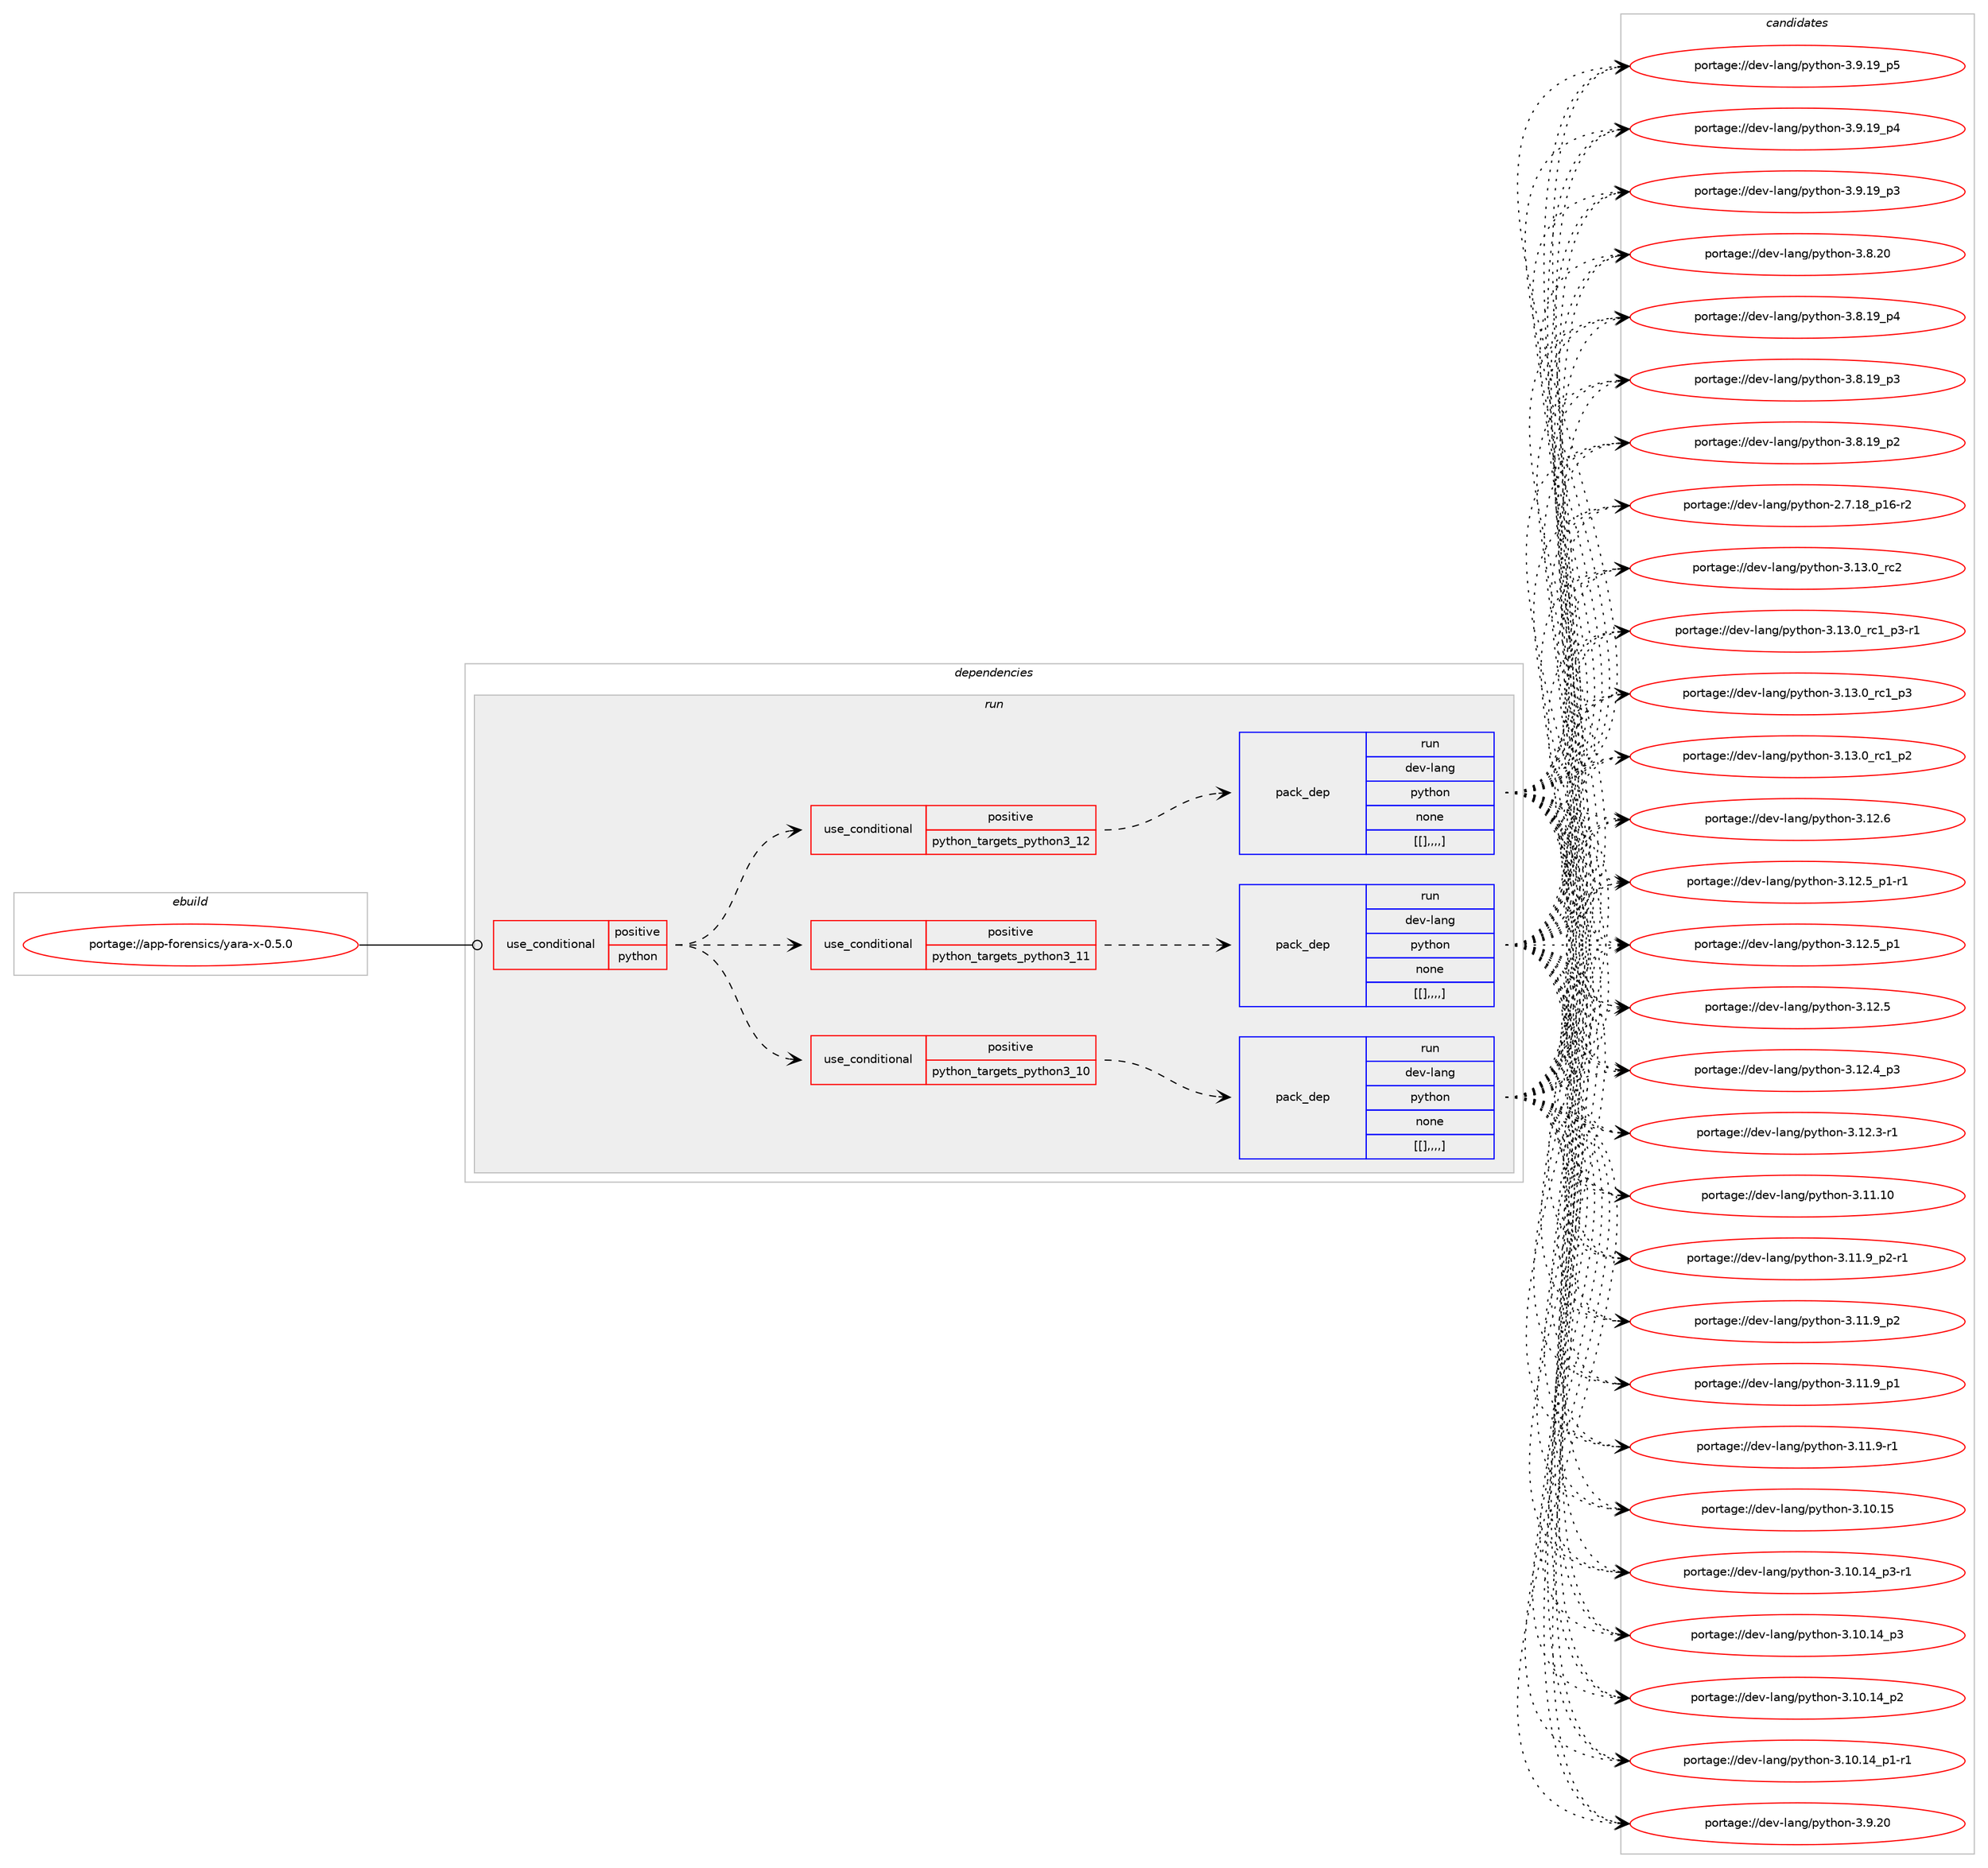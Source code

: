 digraph prolog {

# *************
# Graph options
# *************

newrank=true;
concentrate=true;
compound=true;
graph [rankdir=LR,fontname=Helvetica,fontsize=10,ranksep=1.5];#, ranksep=2.5, nodesep=0.2];
edge  [arrowhead=vee];
node  [fontname=Helvetica,fontsize=10];

# **********
# The ebuild
# **********

subgraph cluster_leftcol {
color=gray;
label=<<i>ebuild</i>>;
id [label="portage://app-forensics/yara-x-0.5.0", color=red, width=4, href="../app-forensics/yara-x-0.5.0.svg"];
}

# ****************
# The dependencies
# ****************

subgraph cluster_midcol {
color=gray;
label=<<i>dependencies</i>>;
subgraph cluster_compile {
fillcolor="#eeeeee";
style=filled;
label=<<i>compile</i>>;
}
subgraph cluster_compileandrun {
fillcolor="#eeeeee";
style=filled;
label=<<i>compile and run</i>>;
}
subgraph cluster_run {
fillcolor="#eeeeee";
style=filled;
label=<<i>run</i>>;
subgraph cond10939 {
dependency36799 [label=<<TABLE BORDER="0" CELLBORDER="1" CELLSPACING="0" CELLPADDING="4"><TR><TD ROWSPAN="3" CELLPADDING="10">use_conditional</TD></TR><TR><TD>positive</TD></TR><TR><TD>python</TD></TR></TABLE>>, shape=none, color=red];
subgraph cond10940 {
dependency36800 [label=<<TABLE BORDER="0" CELLBORDER="1" CELLSPACING="0" CELLPADDING="4"><TR><TD ROWSPAN="3" CELLPADDING="10">use_conditional</TD></TR><TR><TD>positive</TD></TR><TR><TD>python_targets_python3_10</TD></TR></TABLE>>, shape=none, color=red];
subgraph pack25488 {
dependency36801 [label=<<TABLE BORDER="0" CELLBORDER="1" CELLSPACING="0" CELLPADDING="4" WIDTH="220"><TR><TD ROWSPAN="6" CELLPADDING="30">pack_dep</TD></TR><TR><TD WIDTH="110">run</TD></TR><TR><TD>dev-lang</TD></TR><TR><TD>python</TD></TR><TR><TD>none</TD></TR><TR><TD>[[],,,,]</TD></TR></TABLE>>, shape=none, color=blue];
}
dependency36800:e -> dependency36801:w [weight=20,style="dashed",arrowhead="vee"];
}
dependency36799:e -> dependency36800:w [weight=20,style="dashed",arrowhead="vee"];
subgraph cond10941 {
dependency36802 [label=<<TABLE BORDER="0" CELLBORDER="1" CELLSPACING="0" CELLPADDING="4"><TR><TD ROWSPAN="3" CELLPADDING="10">use_conditional</TD></TR><TR><TD>positive</TD></TR><TR><TD>python_targets_python3_11</TD></TR></TABLE>>, shape=none, color=red];
subgraph pack25489 {
dependency36803 [label=<<TABLE BORDER="0" CELLBORDER="1" CELLSPACING="0" CELLPADDING="4" WIDTH="220"><TR><TD ROWSPAN="6" CELLPADDING="30">pack_dep</TD></TR><TR><TD WIDTH="110">run</TD></TR><TR><TD>dev-lang</TD></TR><TR><TD>python</TD></TR><TR><TD>none</TD></TR><TR><TD>[[],,,,]</TD></TR></TABLE>>, shape=none, color=blue];
}
dependency36802:e -> dependency36803:w [weight=20,style="dashed",arrowhead="vee"];
}
dependency36799:e -> dependency36802:w [weight=20,style="dashed",arrowhead="vee"];
subgraph cond10942 {
dependency36804 [label=<<TABLE BORDER="0" CELLBORDER="1" CELLSPACING="0" CELLPADDING="4"><TR><TD ROWSPAN="3" CELLPADDING="10">use_conditional</TD></TR><TR><TD>positive</TD></TR><TR><TD>python_targets_python3_12</TD></TR></TABLE>>, shape=none, color=red];
subgraph pack25490 {
dependency36805 [label=<<TABLE BORDER="0" CELLBORDER="1" CELLSPACING="0" CELLPADDING="4" WIDTH="220"><TR><TD ROWSPAN="6" CELLPADDING="30">pack_dep</TD></TR><TR><TD WIDTH="110">run</TD></TR><TR><TD>dev-lang</TD></TR><TR><TD>python</TD></TR><TR><TD>none</TD></TR><TR><TD>[[],,,,]</TD></TR></TABLE>>, shape=none, color=blue];
}
dependency36804:e -> dependency36805:w [weight=20,style="dashed",arrowhead="vee"];
}
dependency36799:e -> dependency36804:w [weight=20,style="dashed",arrowhead="vee"];
}
id:e -> dependency36799:w [weight=20,style="solid",arrowhead="odot"];
}
}

# **************
# The candidates
# **************

subgraph cluster_choices {
rank=same;
color=gray;
label=<<i>candidates</i>>;

subgraph choice25488 {
color=black;
nodesep=1;
choice10010111845108971101034711212111610411111045514649514648951149950 [label="portage://dev-lang/python-3.13.0_rc2", color=red, width=4,href="../dev-lang/python-3.13.0_rc2.svg"];
choice1001011184510897110103471121211161041111104551464951464895114994995112514511449 [label="portage://dev-lang/python-3.13.0_rc1_p3-r1", color=red, width=4,href="../dev-lang/python-3.13.0_rc1_p3-r1.svg"];
choice100101118451089711010347112121116104111110455146495146489511499499511251 [label="portage://dev-lang/python-3.13.0_rc1_p3", color=red, width=4,href="../dev-lang/python-3.13.0_rc1_p3.svg"];
choice100101118451089711010347112121116104111110455146495146489511499499511250 [label="portage://dev-lang/python-3.13.0_rc1_p2", color=red, width=4,href="../dev-lang/python-3.13.0_rc1_p2.svg"];
choice10010111845108971101034711212111610411111045514649504654 [label="portage://dev-lang/python-3.12.6", color=red, width=4,href="../dev-lang/python-3.12.6.svg"];
choice1001011184510897110103471121211161041111104551464950465395112494511449 [label="portage://dev-lang/python-3.12.5_p1-r1", color=red, width=4,href="../dev-lang/python-3.12.5_p1-r1.svg"];
choice100101118451089711010347112121116104111110455146495046539511249 [label="portage://dev-lang/python-3.12.5_p1", color=red, width=4,href="../dev-lang/python-3.12.5_p1.svg"];
choice10010111845108971101034711212111610411111045514649504653 [label="portage://dev-lang/python-3.12.5", color=red, width=4,href="../dev-lang/python-3.12.5.svg"];
choice100101118451089711010347112121116104111110455146495046529511251 [label="portage://dev-lang/python-3.12.4_p3", color=red, width=4,href="../dev-lang/python-3.12.4_p3.svg"];
choice100101118451089711010347112121116104111110455146495046514511449 [label="portage://dev-lang/python-3.12.3-r1", color=red, width=4,href="../dev-lang/python-3.12.3-r1.svg"];
choice1001011184510897110103471121211161041111104551464949464948 [label="portage://dev-lang/python-3.11.10", color=red, width=4,href="../dev-lang/python-3.11.10.svg"];
choice1001011184510897110103471121211161041111104551464949465795112504511449 [label="portage://dev-lang/python-3.11.9_p2-r1", color=red, width=4,href="../dev-lang/python-3.11.9_p2-r1.svg"];
choice100101118451089711010347112121116104111110455146494946579511250 [label="portage://dev-lang/python-3.11.9_p2", color=red, width=4,href="../dev-lang/python-3.11.9_p2.svg"];
choice100101118451089711010347112121116104111110455146494946579511249 [label="portage://dev-lang/python-3.11.9_p1", color=red, width=4,href="../dev-lang/python-3.11.9_p1.svg"];
choice100101118451089711010347112121116104111110455146494946574511449 [label="portage://dev-lang/python-3.11.9-r1", color=red, width=4,href="../dev-lang/python-3.11.9-r1.svg"];
choice1001011184510897110103471121211161041111104551464948464953 [label="portage://dev-lang/python-3.10.15", color=red, width=4,href="../dev-lang/python-3.10.15.svg"];
choice100101118451089711010347112121116104111110455146494846495295112514511449 [label="portage://dev-lang/python-3.10.14_p3-r1", color=red, width=4,href="../dev-lang/python-3.10.14_p3-r1.svg"];
choice10010111845108971101034711212111610411111045514649484649529511251 [label="portage://dev-lang/python-3.10.14_p3", color=red, width=4,href="../dev-lang/python-3.10.14_p3.svg"];
choice10010111845108971101034711212111610411111045514649484649529511250 [label="portage://dev-lang/python-3.10.14_p2", color=red, width=4,href="../dev-lang/python-3.10.14_p2.svg"];
choice100101118451089711010347112121116104111110455146494846495295112494511449 [label="portage://dev-lang/python-3.10.14_p1-r1", color=red, width=4,href="../dev-lang/python-3.10.14_p1-r1.svg"];
choice10010111845108971101034711212111610411111045514657465048 [label="portage://dev-lang/python-3.9.20", color=red, width=4,href="../dev-lang/python-3.9.20.svg"];
choice100101118451089711010347112121116104111110455146574649579511253 [label="portage://dev-lang/python-3.9.19_p5", color=red, width=4,href="../dev-lang/python-3.9.19_p5.svg"];
choice100101118451089711010347112121116104111110455146574649579511252 [label="portage://dev-lang/python-3.9.19_p4", color=red, width=4,href="../dev-lang/python-3.9.19_p4.svg"];
choice100101118451089711010347112121116104111110455146574649579511251 [label="portage://dev-lang/python-3.9.19_p3", color=red, width=4,href="../dev-lang/python-3.9.19_p3.svg"];
choice10010111845108971101034711212111610411111045514656465048 [label="portage://dev-lang/python-3.8.20", color=red, width=4,href="../dev-lang/python-3.8.20.svg"];
choice100101118451089711010347112121116104111110455146564649579511252 [label="portage://dev-lang/python-3.8.19_p4", color=red, width=4,href="../dev-lang/python-3.8.19_p4.svg"];
choice100101118451089711010347112121116104111110455146564649579511251 [label="portage://dev-lang/python-3.8.19_p3", color=red, width=4,href="../dev-lang/python-3.8.19_p3.svg"];
choice100101118451089711010347112121116104111110455146564649579511250 [label="portage://dev-lang/python-3.8.19_p2", color=red, width=4,href="../dev-lang/python-3.8.19_p2.svg"];
choice100101118451089711010347112121116104111110455046554649569511249544511450 [label="portage://dev-lang/python-2.7.18_p16-r2", color=red, width=4,href="../dev-lang/python-2.7.18_p16-r2.svg"];
dependency36801:e -> choice10010111845108971101034711212111610411111045514649514648951149950:w [style=dotted,weight="100"];
dependency36801:e -> choice1001011184510897110103471121211161041111104551464951464895114994995112514511449:w [style=dotted,weight="100"];
dependency36801:e -> choice100101118451089711010347112121116104111110455146495146489511499499511251:w [style=dotted,weight="100"];
dependency36801:e -> choice100101118451089711010347112121116104111110455146495146489511499499511250:w [style=dotted,weight="100"];
dependency36801:e -> choice10010111845108971101034711212111610411111045514649504654:w [style=dotted,weight="100"];
dependency36801:e -> choice1001011184510897110103471121211161041111104551464950465395112494511449:w [style=dotted,weight="100"];
dependency36801:e -> choice100101118451089711010347112121116104111110455146495046539511249:w [style=dotted,weight="100"];
dependency36801:e -> choice10010111845108971101034711212111610411111045514649504653:w [style=dotted,weight="100"];
dependency36801:e -> choice100101118451089711010347112121116104111110455146495046529511251:w [style=dotted,weight="100"];
dependency36801:e -> choice100101118451089711010347112121116104111110455146495046514511449:w [style=dotted,weight="100"];
dependency36801:e -> choice1001011184510897110103471121211161041111104551464949464948:w [style=dotted,weight="100"];
dependency36801:e -> choice1001011184510897110103471121211161041111104551464949465795112504511449:w [style=dotted,weight="100"];
dependency36801:e -> choice100101118451089711010347112121116104111110455146494946579511250:w [style=dotted,weight="100"];
dependency36801:e -> choice100101118451089711010347112121116104111110455146494946579511249:w [style=dotted,weight="100"];
dependency36801:e -> choice100101118451089711010347112121116104111110455146494946574511449:w [style=dotted,weight="100"];
dependency36801:e -> choice1001011184510897110103471121211161041111104551464948464953:w [style=dotted,weight="100"];
dependency36801:e -> choice100101118451089711010347112121116104111110455146494846495295112514511449:w [style=dotted,weight="100"];
dependency36801:e -> choice10010111845108971101034711212111610411111045514649484649529511251:w [style=dotted,weight="100"];
dependency36801:e -> choice10010111845108971101034711212111610411111045514649484649529511250:w [style=dotted,weight="100"];
dependency36801:e -> choice100101118451089711010347112121116104111110455146494846495295112494511449:w [style=dotted,weight="100"];
dependency36801:e -> choice10010111845108971101034711212111610411111045514657465048:w [style=dotted,weight="100"];
dependency36801:e -> choice100101118451089711010347112121116104111110455146574649579511253:w [style=dotted,weight="100"];
dependency36801:e -> choice100101118451089711010347112121116104111110455146574649579511252:w [style=dotted,weight="100"];
dependency36801:e -> choice100101118451089711010347112121116104111110455146574649579511251:w [style=dotted,weight="100"];
dependency36801:e -> choice10010111845108971101034711212111610411111045514656465048:w [style=dotted,weight="100"];
dependency36801:e -> choice100101118451089711010347112121116104111110455146564649579511252:w [style=dotted,weight="100"];
dependency36801:e -> choice100101118451089711010347112121116104111110455146564649579511251:w [style=dotted,weight="100"];
dependency36801:e -> choice100101118451089711010347112121116104111110455146564649579511250:w [style=dotted,weight="100"];
dependency36801:e -> choice100101118451089711010347112121116104111110455046554649569511249544511450:w [style=dotted,weight="100"];
}
subgraph choice25489 {
color=black;
nodesep=1;
choice10010111845108971101034711212111610411111045514649514648951149950 [label="portage://dev-lang/python-3.13.0_rc2", color=red, width=4,href="../dev-lang/python-3.13.0_rc2.svg"];
choice1001011184510897110103471121211161041111104551464951464895114994995112514511449 [label="portage://dev-lang/python-3.13.0_rc1_p3-r1", color=red, width=4,href="../dev-lang/python-3.13.0_rc1_p3-r1.svg"];
choice100101118451089711010347112121116104111110455146495146489511499499511251 [label="portage://dev-lang/python-3.13.0_rc1_p3", color=red, width=4,href="../dev-lang/python-3.13.0_rc1_p3.svg"];
choice100101118451089711010347112121116104111110455146495146489511499499511250 [label="portage://dev-lang/python-3.13.0_rc1_p2", color=red, width=4,href="../dev-lang/python-3.13.0_rc1_p2.svg"];
choice10010111845108971101034711212111610411111045514649504654 [label="portage://dev-lang/python-3.12.6", color=red, width=4,href="../dev-lang/python-3.12.6.svg"];
choice1001011184510897110103471121211161041111104551464950465395112494511449 [label="portage://dev-lang/python-3.12.5_p1-r1", color=red, width=4,href="../dev-lang/python-3.12.5_p1-r1.svg"];
choice100101118451089711010347112121116104111110455146495046539511249 [label="portage://dev-lang/python-3.12.5_p1", color=red, width=4,href="../dev-lang/python-3.12.5_p1.svg"];
choice10010111845108971101034711212111610411111045514649504653 [label="portage://dev-lang/python-3.12.5", color=red, width=4,href="../dev-lang/python-3.12.5.svg"];
choice100101118451089711010347112121116104111110455146495046529511251 [label="portage://dev-lang/python-3.12.4_p3", color=red, width=4,href="../dev-lang/python-3.12.4_p3.svg"];
choice100101118451089711010347112121116104111110455146495046514511449 [label="portage://dev-lang/python-3.12.3-r1", color=red, width=4,href="../dev-lang/python-3.12.3-r1.svg"];
choice1001011184510897110103471121211161041111104551464949464948 [label="portage://dev-lang/python-3.11.10", color=red, width=4,href="../dev-lang/python-3.11.10.svg"];
choice1001011184510897110103471121211161041111104551464949465795112504511449 [label="portage://dev-lang/python-3.11.9_p2-r1", color=red, width=4,href="../dev-lang/python-3.11.9_p2-r1.svg"];
choice100101118451089711010347112121116104111110455146494946579511250 [label="portage://dev-lang/python-3.11.9_p2", color=red, width=4,href="../dev-lang/python-3.11.9_p2.svg"];
choice100101118451089711010347112121116104111110455146494946579511249 [label="portage://dev-lang/python-3.11.9_p1", color=red, width=4,href="../dev-lang/python-3.11.9_p1.svg"];
choice100101118451089711010347112121116104111110455146494946574511449 [label="portage://dev-lang/python-3.11.9-r1", color=red, width=4,href="../dev-lang/python-3.11.9-r1.svg"];
choice1001011184510897110103471121211161041111104551464948464953 [label="portage://dev-lang/python-3.10.15", color=red, width=4,href="../dev-lang/python-3.10.15.svg"];
choice100101118451089711010347112121116104111110455146494846495295112514511449 [label="portage://dev-lang/python-3.10.14_p3-r1", color=red, width=4,href="../dev-lang/python-3.10.14_p3-r1.svg"];
choice10010111845108971101034711212111610411111045514649484649529511251 [label="portage://dev-lang/python-3.10.14_p3", color=red, width=4,href="../dev-lang/python-3.10.14_p3.svg"];
choice10010111845108971101034711212111610411111045514649484649529511250 [label="portage://dev-lang/python-3.10.14_p2", color=red, width=4,href="../dev-lang/python-3.10.14_p2.svg"];
choice100101118451089711010347112121116104111110455146494846495295112494511449 [label="portage://dev-lang/python-3.10.14_p1-r1", color=red, width=4,href="../dev-lang/python-3.10.14_p1-r1.svg"];
choice10010111845108971101034711212111610411111045514657465048 [label="portage://dev-lang/python-3.9.20", color=red, width=4,href="../dev-lang/python-3.9.20.svg"];
choice100101118451089711010347112121116104111110455146574649579511253 [label="portage://dev-lang/python-3.9.19_p5", color=red, width=4,href="../dev-lang/python-3.9.19_p5.svg"];
choice100101118451089711010347112121116104111110455146574649579511252 [label="portage://dev-lang/python-3.9.19_p4", color=red, width=4,href="../dev-lang/python-3.9.19_p4.svg"];
choice100101118451089711010347112121116104111110455146574649579511251 [label="portage://dev-lang/python-3.9.19_p3", color=red, width=4,href="../dev-lang/python-3.9.19_p3.svg"];
choice10010111845108971101034711212111610411111045514656465048 [label="portage://dev-lang/python-3.8.20", color=red, width=4,href="../dev-lang/python-3.8.20.svg"];
choice100101118451089711010347112121116104111110455146564649579511252 [label="portage://dev-lang/python-3.8.19_p4", color=red, width=4,href="../dev-lang/python-3.8.19_p4.svg"];
choice100101118451089711010347112121116104111110455146564649579511251 [label="portage://dev-lang/python-3.8.19_p3", color=red, width=4,href="../dev-lang/python-3.8.19_p3.svg"];
choice100101118451089711010347112121116104111110455146564649579511250 [label="portage://dev-lang/python-3.8.19_p2", color=red, width=4,href="../dev-lang/python-3.8.19_p2.svg"];
choice100101118451089711010347112121116104111110455046554649569511249544511450 [label="portage://dev-lang/python-2.7.18_p16-r2", color=red, width=4,href="../dev-lang/python-2.7.18_p16-r2.svg"];
dependency36803:e -> choice10010111845108971101034711212111610411111045514649514648951149950:w [style=dotted,weight="100"];
dependency36803:e -> choice1001011184510897110103471121211161041111104551464951464895114994995112514511449:w [style=dotted,weight="100"];
dependency36803:e -> choice100101118451089711010347112121116104111110455146495146489511499499511251:w [style=dotted,weight="100"];
dependency36803:e -> choice100101118451089711010347112121116104111110455146495146489511499499511250:w [style=dotted,weight="100"];
dependency36803:e -> choice10010111845108971101034711212111610411111045514649504654:w [style=dotted,weight="100"];
dependency36803:e -> choice1001011184510897110103471121211161041111104551464950465395112494511449:w [style=dotted,weight="100"];
dependency36803:e -> choice100101118451089711010347112121116104111110455146495046539511249:w [style=dotted,weight="100"];
dependency36803:e -> choice10010111845108971101034711212111610411111045514649504653:w [style=dotted,weight="100"];
dependency36803:e -> choice100101118451089711010347112121116104111110455146495046529511251:w [style=dotted,weight="100"];
dependency36803:e -> choice100101118451089711010347112121116104111110455146495046514511449:w [style=dotted,weight="100"];
dependency36803:e -> choice1001011184510897110103471121211161041111104551464949464948:w [style=dotted,weight="100"];
dependency36803:e -> choice1001011184510897110103471121211161041111104551464949465795112504511449:w [style=dotted,weight="100"];
dependency36803:e -> choice100101118451089711010347112121116104111110455146494946579511250:w [style=dotted,weight="100"];
dependency36803:e -> choice100101118451089711010347112121116104111110455146494946579511249:w [style=dotted,weight="100"];
dependency36803:e -> choice100101118451089711010347112121116104111110455146494946574511449:w [style=dotted,weight="100"];
dependency36803:e -> choice1001011184510897110103471121211161041111104551464948464953:w [style=dotted,weight="100"];
dependency36803:e -> choice100101118451089711010347112121116104111110455146494846495295112514511449:w [style=dotted,weight="100"];
dependency36803:e -> choice10010111845108971101034711212111610411111045514649484649529511251:w [style=dotted,weight="100"];
dependency36803:e -> choice10010111845108971101034711212111610411111045514649484649529511250:w [style=dotted,weight="100"];
dependency36803:e -> choice100101118451089711010347112121116104111110455146494846495295112494511449:w [style=dotted,weight="100"];
dependency36803:e -> choice10010111845108971101034711212111610411111045514657465048:w [style=dotted,weight="100"];
dependency36803:e -> choice100101118451089711010347112121116104111110455146574649579511253:w [style=dotted,weight="100"];
dependency36803:e -> choice100101118451089711010347112121116104111110455146574649579511252:w [style=dotted,weight="100"];
dependency36803:e -> choice100101118451089711010347112121116104111110455146574649579511251:w [style=dotted,weight="100"];
dependency36803:e -> choice10010111845108971101034711212111610411111045514656465048:w [style=dotted,weight="100"];
dependency36803:e -> choice100101118451089711010347112121116104111110455146564649579511252:w [style=dotted,weight="100"];
dependency36803:e -> choice100101118451089711010347112121116104111110455146564649579511251:w [style=dotted,weight="100"];
dependency36803:e -> choice100101118451089711010347112121116104111110455146564649579511250:w [style=dotted,weight="100"];
dependency36803:e -> choice100101118451089711010347112121116104111110455046554649569511249544511450:w [style=dotted,weight="100"];
}
subgraph choice25490 {
color=black;
nodesep=1;
choice10010111845108971101034711212111610411111045514649514648951149950 [label="portage://dev-lang/python-3.13.0_rc2", color=red, width=4,href="../dev-lang/python-3.13.0_rc2.svg"];
choice1001011184510897110103471121211161041111104551464951464895114994995112514511449 [label="portage://dev-lang/python-3.13.0_rc1_p3-r1", color=red, width=4,href="../dev-lang/python-3.13.0_rc1_p3-r1.svg"];
choice100101118451089711010347112121116104111110455146495146489511499499511251 [label="portage://dev-lang/python-3.13.0_rc1_p3", color=red, width=4,href="../dev-lang/python-3.13.0_rc1_p3.svg"];
choice100101118451089711010347112121116104111110455146495146489511499499511250 [label="portage://dev-lang/python-3.13.0_rc1_p2", color=red, width=4,href="../dev-lang/python-3.13.0_rc1_p2.svg"];
choice10010111845108971101034711212111610411111045514649504654 [label="portage://dev-lang/python-3.12.6", color=red, width=4,href="../dev-lang/python-3.12.6.svg"];
choice1001011184510897110103471121211161041111104551464950465395112494511449 [label="portage://dev-lang/python-3.12.5_p1-r1", color=red, width=4,href="../dev-lang/python-3.12.5_p1-r1.svg"];
choice100101118451089711010347112121116104111110455146495046539511249 [label="portage://dev-lang/python-3.12.5_p1", color=red, width=4,href="../dev-lang/python-3.12.5_p1.svg"];
choice10010111845108971101034711212111610411111045514649504653 [label="portage://dev-lang/python-3.12.5", color=red, width=4,href="../dev-lang/python-3.12.5.svg"];
choice100101118451089711010347112121116104111110455146495046529511251 [label="portage://dev-lang/python-3.12.4_p3", color=red, width=4,href="../dev-lang/python-3.12.4_p3.svg"];
choice100101118451089711010347112121116104111110455146495046514511449 [label="portage://dev-lang/python-3.12.3-r1", color=red, width=4,href="../dev-lang/python-3.12.3-r1.svg"];
choice1001011184510897110103471121211161041111104551464949464948 [label="portage://dev-lang/python-3.11.10", color=red, width=4,href="../dev-lang/python-3.11.10.svg"];
choice1001011184510897110103471121211161041111104551464949465795112504511449 [label="portage://dev-lang/python-3.11.9_p2-r1", color=red, width=4,href="../dev-lang/python-3.11.9_p2-r1.svg"];
choice100101118451089711010347112121116104111110455146494946579511250 [label="portage://dev-lang/python-3.11.9_p2", color=red, width=4,href="../dev-lang/python-3.11.9_p2.svg"];
choice100101118451089711010347112121116104111110455146494946579511249 [label="portage://dev-lang/python-3.11.9_p1", color=red, width=4,href="../dev-lang/python-3.11.9_p1.svg"];
choice100101118451089711010347112121116104111110455146494946574511449 [label="portage://dev-lang/python-3.11.9-r1", color=red, width=4,href="../dev-lang/python-3.11.9-r1.svg"];
choice1001011184510897110103471121211161041111104551464948464953 [label="portage://dev-lang/python-3.10.15", color=red, width=4,href="../dev-lang/python-3.10.15.svg"];
choice100101118451089711010347112121116104111110455146494846495295112514511449 [label="portage://dev-lang/python-3.10.14_p3-r1", color=red, width=4,href="../dev-lang/python-3.10.14_p3-r1.svg"];
choice10010111845108971101034711212111610411111045514649484649529511251 [label="portage://dev-lang/python-3.10.14_p3", color=red, width=4,href="../dev-lang/python-3.10.14_p3.svg"];
choice10010111845108971101034711212111610411111045514649484649529511250 [label="portage://dev-lang/python-3.10.14_p2", color=red, width=4,href="../dev-lang/python-3.10.14_p2.svg"];
choice100101118451089711010347112121116104111110455146494846495295112494511449 [label="portage://dev-lang/python-3.10.14_p1-r1", color=red, width=4,href="../dev-lang/python-3.10.14_p1-r1.svg"];
choice10010111845108971101034711212111610411111045514657465048 [label="portage://dev-lang/python-3.9.20", color=red, width=4,href="../dev-lang/python-3.9.20.svg"];
choice100101118451089711010347112121116104111110455146574649579511253 [label="portage://dev-lang/python-3.9.19_p5", color=red, width=4,href="../dev-lang/python-3.9.19_p5.svg"];
choice100101118451089711010347112121116104111110455146574649579511252 [label="portage://dev-lang/python-3.9.19_p4", color=red, width=4,href="../dev-lang/python-3.9.19_p4.svg"];
choice100101118451089711010347112121116104111110455146574649579511251 [label="portage://dev-lang/python-3.9.19_p3", color=red, width=4,href="../dev-lang/python-3.9.19_p3.svg"];
choice10010111845108971101034711212111610411111045514656465048 [label="portage://dev-lang/python-3.8.20", color=red, width=4,href="../dev-lang/python-3.8.20.svg"];
choice100101118451089711010347112121116104111110455146564649579511252 [label="portage://dev-lang/python-3.8.19_p4", color=red, width=4,href="../dev-lang/python-3.8.19_p4.svg"];
choice100101118451089711010347112121116104111110455146564649579511251 [label="portage://dev-lang/python-3.8.19_p3", color=red, width=4,href="../dev-lang/python-3.8.19_p3.svg"];
choice100101118451089711010347112121116104111110455146564649579511250 [label="portage://dev-lang/python-3.8.19_p2", color=red, width=4,href="../dev-lang/python-3.8.19_p2.svg"];
choice100101118451089711010347112121116104111110455046554649569511249544511450 [label="portage://dev-lang/python-2.7.18_p16-r2", color=red, width=4,href="../dev-lang/python-2.7.18_p16-r2.svg"];
dependency36805:e -> choice10010111845108971101034711212111610411111045514649514648951149950:w [style=dotted,weight="100"];
dependency36805:e -> choice1001011184510897110103471121211161041111104551464951464895114994995112514511449:w [style=dotted,weight="100"];
dependency36805:e -> choice100101118451089711010347112121116104111110455146495146489511499499511251:w [style=dotted,weight="100"];
dependency36805:e -> choice100101118451089711010347112121116104111110455146495146489511499499511250:w [style=dotted,weight="100"];
dependency36805:e -> choice10010111845108971101034711212111610411111045514649504654:w [style=dotted,weight="100"];
dependency36805:e -> choice1001011184510897110103471121211161041111104551464950465395112494511449:w [style=dotted,weight="100"];
dependency36805:e -> choice100101118451089711010347112121116104111110455146495046539511249:w [style=dotted,weight="100"];
dependency36805:e -> choice10010111845108971101034711212111610411111045514649504653:w [style=dotted,weight="100"];
dependency36805:e -> choice100101118451089711010347112121116104111110455146495046529511251:w [style=dotted,weight="100"];
dependency36805:e -> choice100101118451089711010347112121116104111110455146495046514511449:w [style=dotted,weight="100"];
dependency36805:e -> choice1001011184510897110103471121211161041111104551464949464948:w [style=dotted,weight="100"];
dependency36805:e -> choice1001011184510897110103471121211161041111104551464949465795112504511449:w [style=dotted,weight="100"];
dependency36805:e -> choice100101118451089711010347112121116104111110455146494946579511250:w [style=dotted,weight="100"];
dependency36805:e -> choice100101118451089711010347112121116104111110455146494946579511249:w [style=dotted,weight="100"];
dependency36805:e -> choice100101118451089711010347112121116104111110455146494946574511449:w [style=dotted,weight="100"];
dependency36805:e -> choice1001011184510897110103471121211161041111104551464948464953:w [style=dotted,weight="100"];
dependency36805:e -> choice100101118451089711010347112121116104111110455146494846495295112514511449:w [style=dotted,weight="100"];
dependency36805:e -> choice10010111845108971101034711212111610411111045514649484649529511251:w [style=dotted,weight="100"];
dependency36805:e -> choice10010111845108971101034711212111610411111045514649484649529511250:w [style=dotted,weight="100"];
dependency36805:e -> choice100101118451089711010347112121116104111110455146494846495295112494511449:w [style=dotted,weight="100"];
dependency36805:e -> choice10010111845108971101034711212111610411111045514657465048:w [style=dotted,weight="100"];
dependency36805:e -> choice100101118451089711010347112121116104111110455146574649579511253:w [style=dotted,weight="100"];
dependency36805:e -> choice100101118451089711010347112121116104111110455146574649579511252:w [style=dotted,weight="100"];
dependency36805:e -> choice100101118451089711010347112121116104111110455146574649579511251:w [style=dotted,weight="100"];
dependency36805:e -> choice10010111845108971101034711212111610411111045514656465048:w [style=dotted,weight="100"];
dependency36805:e -> choice100101118451089711010347112121116104111110455146564649579511252:w [style=dotted,weight="100"];
dependency36805:e -> choice100101118451089711010347112121116104111110455146564649579511251:w [style=dotted,weight="100"];
dependency36805:e -> choice100101118451089711010347112121116104111110455146564649579511250:w [style=dotted,weight="100"];
dependency36805:e -> choice100101118451089711010347112121116104111110455046554649569511249544511450:w [style=dotted,weight="100"];
}
}

}
